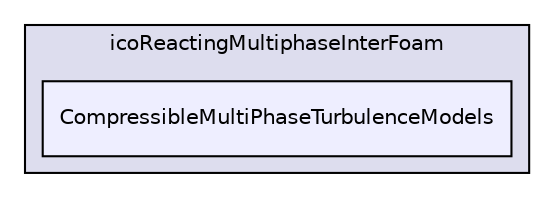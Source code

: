 digraph "applications/solvers/multiphase/icoReactingMultiphaseInterFoam/CompressibleMultiPhaseTurbulenceModels" {
  bgcolor=transparent;
  compound=true
  node [ fontsize="10", fontname="Helvetica"];
  edge [ labelfontsize="10", labelfontname="Helvetica"];
  subgraph clusterdir_1ff87e91ba7f0e4bf8179bd47788b26b {
    graph [ bgcolor="#ddddee", pencolor="black", label="icoReactingMultiphaseInterFoam" fontname="Helvetica", fontsize="10", URL="dir_1ff87e91ba7f0e4bf8179bd47788b26b.html"]
  dir_8073c8340b5e916ca8fe38004ea6b922 [shape=box, label="CompressibleMultiPhaseTurbulenceModels", style="filled", fillcolor="#eeeeff", pencolor="black", URL="dir_8073c8340b5e916ca8fe38004ea6b922.html"];
  }
}
